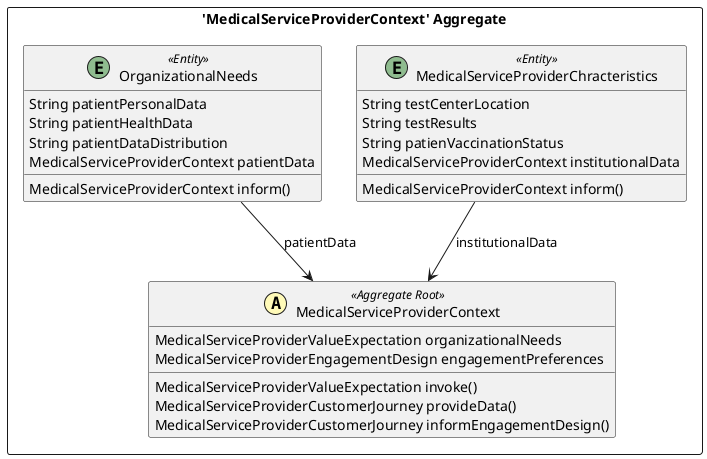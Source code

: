 @startuml

skinparam componentStyle uml2

package "'MedicalServiceProviderContext' Aggregate" <<Rectangle>> {
	class MedicalServiceProviderContext <<(A,#fffab8) Aggregate Root>> {
		MedicalServiceProviderValueExpectation organizationalNeeds
		MedicalServiceProviderEngagementDesign engagementPreferences
		MedicalServiceProviderValueExpectation invoke()
		MedicalServiceProviderCustomerJourney provideData()
		MedicalServiceProviderCustomerJourney informEngagementDesign()
	}
	class MedicalServiceProviderChracteristics <<(E,DarkSeaGreen) Entity>> {
		String testCenterLocation
		String testResults
		String patienVaccinationStatus
		MedicalServiceProviderContext institutionalData
		MedicalServiceProviderContext inform()
	}
	class OrganizationalNeeds <<(E,DarkSeaGreen) Entity>> {
		String patientPersonalData
		String patientHealthData
		String patientDataDistribution
		MedicalServiceProviderContext patientData
		MedicalServiceProviderContext inform()
	}
}
MedicalServiceProviderChracteristics --> MedicalServiceProviderContext : institutionalData
OrganizationalNeeds --> MedicalServiceProviderContext : patientData


@enduml
